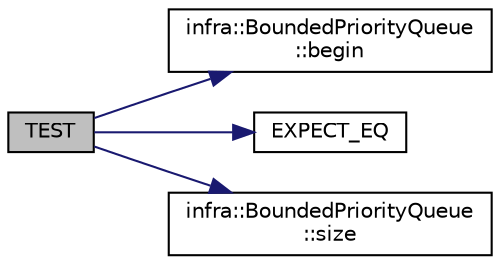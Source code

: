 digraph "TEST"
{
 // INTERACTIVE_SVG=YES
  edge [fontname="Helvetica",fontsize="10",labelfontname="Helvetica",labelfontsize="10"];
  node [fontname="Helvetica",fontsize="10",shape=record];
  rankdir="LR";
  Node8 [label="TEST",height=0.2,width=0.4,color="black", fillcolor="grey75", style="filled", fontcolor="black"];
  Node8 -> Node9 [color="midnightblue",fontsize="10",style="solid",fontname="Helvetica"];
  Node9 [label="infra::BoundedPriorityQueue\l::begin",height=0.2,width=0.4,color="black", fillcolor="white", style="filled",URL="$df/d12/classinfra_1_1_bounded_priority_queue.html#a1505480073097e93b093db9a680104ff"];
  Node8 -> Node10 [color="midnightblue",fontsize="10",style="solid",fontname="Helvetica"];
  Node10 [label="EXPECT_EQ",height=0.2,width=0.4,color="black", fillcolor="white", style="filled",URL="$d6/def/_test_json_8cpp.html#a82745227e2f0a8edbb4ae630d88a8e86"];
  Node8 -> Node11 [color="midnightblue",fontsize="10",style="solid",fontname="Helvetica"];
  Node11 [label="infra::BoundedPriorityQueue\l::size",height=0.2,width=0.4,color="black", fillcolor="white", style="filled",URL="$df/d12/classinfra_1_1_bounded_priority_queue.html#ab0cf16f57767160d785b67924cc8870d"];
}
